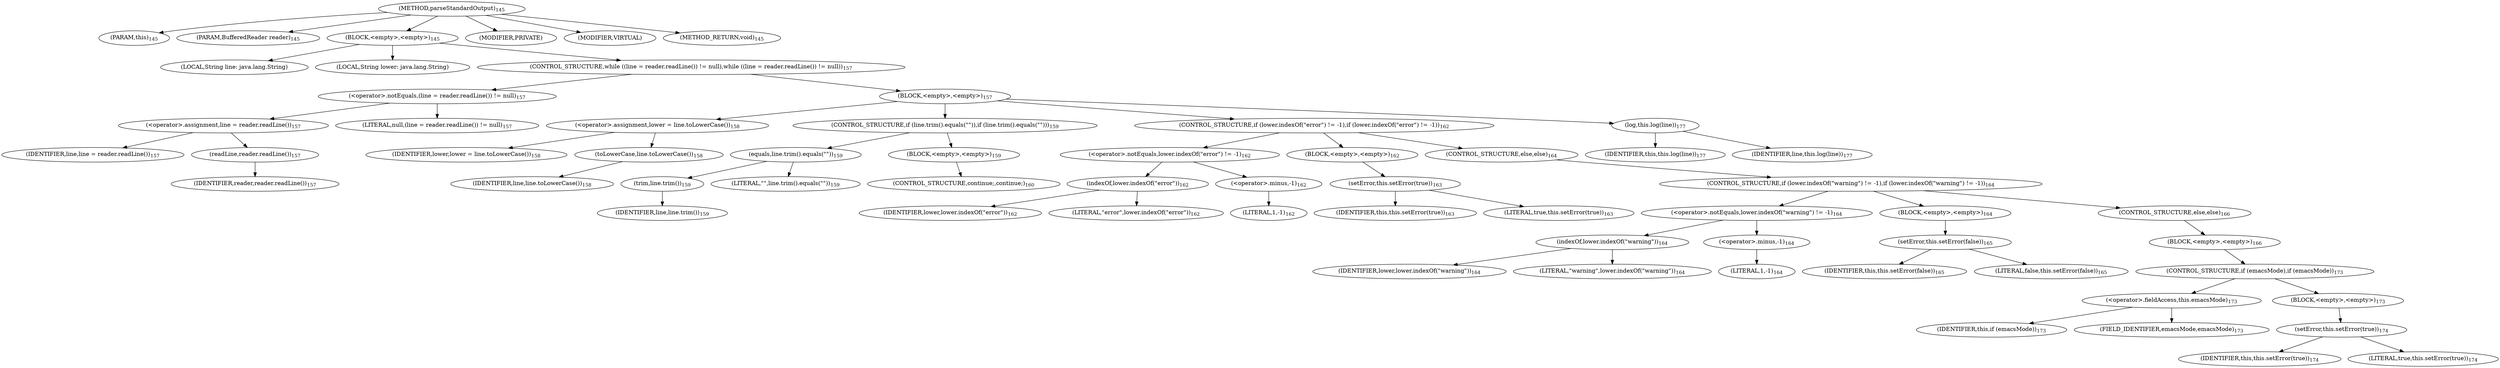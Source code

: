 digraph "parseStandardOutput" {  
"174" [label = <(METHOD,parseStandardOutput)<SUB>145</SUB>> ]
"13" [label = <(PARAM,this)<SUB>145</SUB>> ]
"175" [label = <(PARAM,BufferedReader reader)<SUB>145</SUB>> ]
"176" [label = <(BLOCK,&lt;empty&gt;,&lt;empty&gt;)<SUB>145</SUB>> ]
"177" [label = <(LOCAL,String line: java.lang.String)> ]
"178" [label = <(LOCAL,String lower: java.lang.String)> ]
"179" [label = <(CONTROL_STRUCTURE,while ((line = reader.readLine()) != null),while ((line = reader.readLine()) != null))<SUB>157</SUB>> ]
"180" [label = <(&lt;operator&gt;.notEquals,(line = reader.readLine()) != null)<SUB>157</SUB>> ]
"181" [label = <(&lt;operator&gt;.assignment,line = reader.readLine())<SUB>157</SUB>> ]
"182" [label = <(IDENTIFIER,line,line = reader.readLine())<SUB>157</SUB>> ]
"183" [label = <(readLine,reader.readLine())<SUB>157</SUB>> ]
"184" [label = <(IDENTIFIER,reader,reader.readLine())<SUB>157</SUB>> ]
"185" [label = <(LITERAL,null,(line = reader.readLine()) != null)<SUB>157</SUB>> ]
"186" [label = <(BLOCK,&lt;empty&gt;,&lt;empty&gt;)<SUB>157</SUB>> ]
"187" [label = <(&lt;operator&gt;.assignment,lower = line.toLowerCase())<SUB>158</SUB>> ]
"188" [label = <(IDENTIFIER,lower,lower = line.toLowerCase())<SUB>158</SUB>> ]
"189" [label = <(toLowerCase,line.toLowerCase())<SUB>158</SUB>> ]
"190" [label = <(IDENTIFIER,line,line.toLowerCase())<SUB>158</SUB>> ]
"191" [label = <(CONTROL_STRUCTURE,if (line.trim().equals(&quot;&quot;)),if (line.trim().equals(&quot;&quot;)))<SUB>159</SUB>> ]
"192" [label = <(equals,line.trim().equals(&quot;&quot;))<SUB>159</SUB>> ]
"193" [label = <(trim,line.trim())<SUB>159</SUB>> ]
"194" [label = <(IDENTIFIER,line,line.trim())<SUB>159</SUB>> ]
"195" [label = <(LITERAL,&quot;&quot;,line.trim().equals(&quot;&quot;))<SUB>159</SUB>> ]
"196" [label = <(BLOCK,&lt;empty&gt;,&lt;empty&gt;)<SUB>159</SUB>> ]
"197" [label = <(CONTROL_STRUCTURE,continue;,continue;)<SUB>160</SUB>> ]
"198" [label = <(CONTROL_STRUCTURE,if (lower.indexOf(&quot;error&quot;) != -1),if (lower.indexOf(&quot;error&quot;) != -1))<SUB>162</SUB>> ]
"199" [label = <(&lt;operator&gt;.notEquals,lower.indexOf(&quot;error&quot;) != -1)<SUB>162</SUB>> ]
"200" [label = <(indexOf,lower.indexOf(&quot;error&quot;))<SUB>162</SUB>> ]
"201" [label = <(IDENTIFIER,lower,lower.indexOf(&quot;error&quot;))<SUB>162</SUB>> ]
"202" [label = <(LITERAL,&quot;error&quot;,lower.indexOf(&quot;error&quot;))<SUB>162</SUB>> ]
"203" [label = <(&lt;operator&gt;.minus,-1)<SUB>162</SUB>> ]
"204" [label = <(LITERAL,1,-1)<SUB>162</SUB>> ]
"205" [label = <(BLOCK,&lt;empty&gt;,&lt;empty&gt;)<SUB>162</SUB>> ]
"206" [label = <(setError,this.setError(true))<SUB>163</SUB>> ]
"12" [label = <(IDENTIFIER,this,this.setError(true))<SUB>163</SUB>> ]
"207" [label = <(LITERAL,true,this.setError(true))<SUB>163</SUB>> ]
"208" [label = <(CONTROL_STRUCTURE,else,else)<SUB>164</SUB>> ]
"209" [label = <(CONTROL_STRUCTURE,if (lower.indexOf(&quot;warning&quot;) != -1),if (lower.indexOf(&quot;warning&quot;) != -1))<SUB>164</SUB>> ]
"210" [label = <(&lt;operator&gt;.notEquals,lower.indexOf(&quot;warning&quot;) != -1)<SUB>164</SUB>> ]
"211" [label = <(indexOf,lower.indexOf(&quot;warning&quot;))<SUB>164</SUB>> ]
"212" [label = <(IDENTIFIER,lower,lower.indexOf(&quot;warning&quot;))<SUB>164</SUB>> ]
"213" [label = <(LITERAL,&quot;warning&quot;,lower.indexOf(&quot;warning&quot;))<SUB>164</SUB>> ]
"214" [label = <(&lt;operator&gt;.minus,-1)<SUB>164</SUB>> ]
"215" [label = <(LITERAL,1,-1)<SUB>164</SUB>> ]
"216" [label = <(BLOCK,&lt;empty&gt;,&lt;empty&gt;)<SUB>164</SUB>> ]
"217" [label = <(setError,this.setError(false))<SUB>165</SUB>> ]
"14" [label = <(IDENTIFIER,this,this.setError(false))<SUB>165</SUB>> ]
"218" [label = <(LITERAL,false,this.setError(false))<SUB>165</SUB>> ]
"219" [label = <(CONTROL_STRUCTURE,else,else)<SUB>166</SUB>> ]
"220" [label = <(BLOCK,&lt;empty&gt;,&lt;empty&gt;)<SUB>166</SUB>> ]
"221" [label = <(CONTROL_STRUCTURE,if (emacsMode),if (emacsMode))<SUB>173</SUB>> ]
"222" [label = <(&lt;operator&gt;.fieldAccess,this.emacsMode)<SUB>173</SUB>> ]
"223" [label = <(IDENTIFIER,this,if (emacsMode))<SUB>173</SUB>> ]
"224" [label = <(FIELD_IDENTIFIER,emacsMode,emacsMode)<SUB>173</SUB>> ]
"225" [label = <(BLOCK,&lt;empty&gt;,&lt;empty&gt;)<SUB>173</SUB>> ]
"226" [label = <(setError,this.setError(true))<SUB>174</SUB>> ]
"15" [label = <(IDENTIFIER,this,this.setError(true))<SUB>174</SUB>> ]
"227" [label = <(LITERAL,true,this.setError(true))<SUB>174</SUB>> ]
"228" [label = <(log,this.log(line))<SUB>177</SUB>> ]
"16" [label = <(IDENTIFIER,this,this.log(line))<SUB>177</SUB>> ]
"229" [label = <(IDENTIFIER,line,this.log(line))<SUB>177</SUB>> ]
"230" [label = <(MODIFIER,PRIVATE)> ]
"231" [label = <(MODIFIER,VIRTUAL)> ]
"232" [label = <(METHOD_RETURN,void)<SUB>145</SUB>> ]
  "174" -> "13" 
  "174" -> "175" 
  "174" -> "176" 
  "174" -> "230" 
  "174" -> "231" 
  "174" -> "232" 
  "176" -> "177" 
  "176" -> "178" 
  "176" -> "179" 
  "179" -> "180" 
  "179" -> "186" 
  "180" -> "181" 
  "180" -> "185" 
  "181" -> "182" 
  "181" -> "183" 
  "183" -> "184" 
  "186" -> "187" 
  "186" -> "191" 
  "186" -> "198" 
  "186" -> "228" 
  "187" -> "188" 
  "187" -> "189" 
  "189" -> "190" 
  "191" -> "192" 
  "191" -> "196" 
  "192" -> "193" 
  "192" -> "195" 
  "193" -> "194" 
  "196" -> "197" 
  "198" -> "199" 
  "198" -> "205" 
  "198" -> "208" 
  "199" -> "200" 
  "199" -> "203" 
  "200" -> "201" 
  "200" -> "202" 
  "203" -> "204" 
  "205" -> "206" 
  "206" -> "12" 
  "206" -> "207" 
  "208" -> "209" 
  "209" -> "210" 
  "209" -> "216" 
  "209" -> "219" 
  "210" -> "211" 
  "210" -> "214" 
  "211" -> "212" 
  "211" -> "213" 
  "214" -> "215" 
  "216" -> "217" 
  "217" -> "14" 
  "217" -> "218" 
  "219" -> "220" 
  "220" -> "221" 
  "221" -> "222" 
  "221" -> "225" 
  "222" -> "223" 
  "222" -> "224" 
  "225" -> "226" 
  "226" -> "15" 
  "226" -> "227" 
  "228" -> "16" 
  "228" -> "229" 
}
